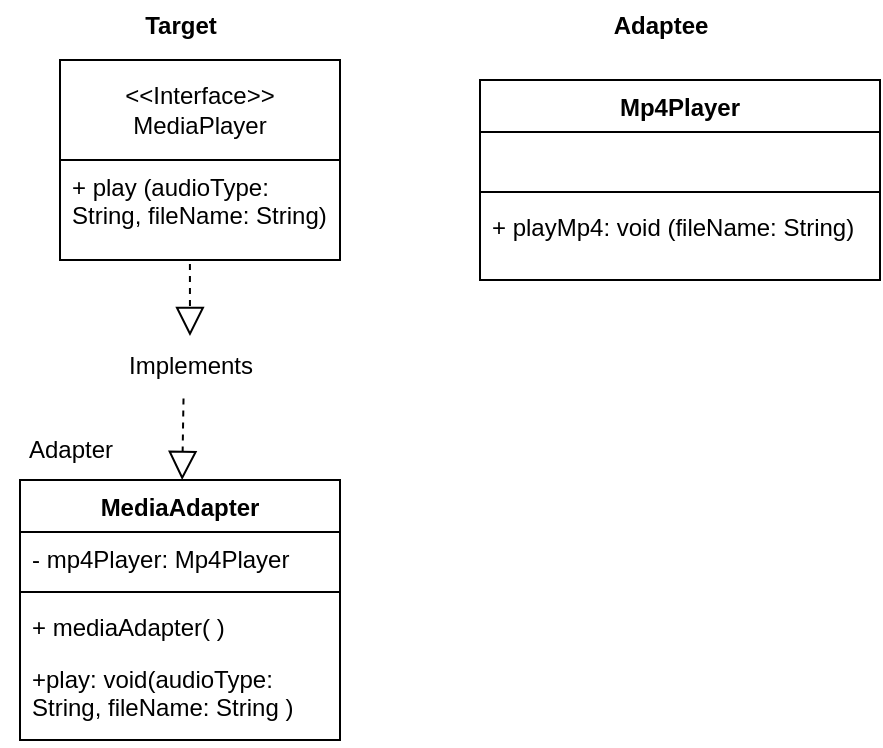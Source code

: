 <mxfile version="21.2.9" type="github">
  <diagram name="Página-1" id="j75Enbx5FvYbTbeOKLrb">
    <mxGraphModel dx="880" dy="522" grid="1" gridSize="10" guides="1" tooltips="1" connect="1" arrows="1" fold="1" page="1" pageScale="1" pageWidth="827" pageHeight="1169" math="0" shadow="0">
      <root>
        <mxCell id="0" />
        <mxCell id="1" parent="0" />
        <mxCell id="Vbwtfj9TGbr4aJvtFsQG-9" value="&amp;lt;&amp;lt;Interface&amp;gt;&amp;gt;&lt;br&gt;MediaPlayer" style="swimlane;fontStyle=0;childLayout=stackLayout;horizontal=1;startSize=50;fillColor=none;horizontalStack=0;resizeParent=1;resizeParentMax=0;resizeLast=0;collapsible=1;marginBottom=0;whiteSpace=wrap;html=1;" vertex="1" parent="1">
          <mxGeometry x="50" y="80" width="140" height="100" as="geometry" />
        </mxCell>
        <mxCell id="Vbwtfj9TGbr4aJvtFsQG-12" value="+ play (audioType: String, fileName: String)" style="text;strokeColor=none;fillColor=none;align=left;verticalAlign=top;spacingLeft=4;spacingRight=4;overflow=hidden;rotatable=0;points=[[0,0.5],[1,0.5]];portConstraint=eastwest;whiteSpace=wrap;html=1;" vertex="1" parent="Vbwtfj9TGbr4aJvtFsQG-9">
          <mxGeometry y="50" width="140" height="50" as="geometry" />
        </mxCell>
        <mxCell id="Vbwtfj9TGbr4aJvtFsQG-13" value="Target" style="text;align=center;fontStyle=1;verticalAlign=middle;spacingLeft=3;spacingRight=3;strokeColor=none;rotatable=0;points=[[0,0.5],[1,0.5]];portConstraint=eastwest;html=1;" vertex="1" parent="1">
          <mxGeometry x="70" y="50" width="80" height="26" as="geometry" />
        </mxCell>
        <mxCell id="Vbwtfj9TGbr4aJvtFsQG-19" value="Mp4Player" style="swimlane;fontStyle=1;align=center;verticalAlign=top;childLayout=stackLayout;horizontal=1;startSize=26;horizontalStack=0;resizeParent=1;resizeParentMax=0;resizeLast=0;collapsible=1;marginBottom=0;whiteSpace=wrap;html=1;" vertex="1" parent="1">
          <mxGeometry x="260" y="90" width="200" height="100" as="geometry" />
        </mxCell>
        <mxCell id="Vbwtfj9TGbr4aJvtFsQG-20" value="&lt;br&gt;" style="text;strokeColor=none;fillColor=none;align=left;verticalAlign=top;spacingLeft=4;spacingRight=4;overflow=hidden;rotatable=0;points=[[0,0.5],[1,0.5]];portConstraint=eastwest;whiteSpace=wrap;html=1;" vertex="1" parent="Vbwtfj9TGbr4aJvtFsQG-19">
          <mxGeometry y="26" width="200" height="26" as="geometry" />
        </mxCell>
        <mxCell id="Vbwtfj9TGbr4aJvtFsQG-21" value="" style="line;strokeWidth=1;fillColor=none;align=left;verticalAlign=middle;spacingTop=-1;spacingLeft=3;spacingRight=3;rotatable=0;labelPosition=right;points=[];portConstraint=eastwest;strokeColor=inherit;" vertex="1" parent="Vbwtfj9TGbr4aJvtFsQG-19">
          <mxGeometry y="52" width="200" height="8" as="geometry" />
        </mxCell>
        <mxCell id="Vbwtfj9TGbr4aJvtFsQG-22" value="+ playMp4: void (fileName: String)&lt;br&gt;" style="text;strokeColor=none;fillColor=none;align=left;verticalAlign=top;spacingLeft=4;spacingRight=4;overflow=hidden;rotatable=0;points=[[0,0.5],[1,0.5]];portConstraint=eastwest;whiteSpace=wrap;html=1;" vertex="1" parent="Vbwtfj9TGbr4aJvtFsQG-19">
          <mxGeometry y="60" width="200" height="40" as="geometry" />
        </mxCell>
        <mxCell id="Vbwtfj9TGbr4aJvtFsQG-23" value="Adaptee" style="text;align=center;fontStyle=1;verticalAlign=middle;spacingLeft=3;spacingRight=3;strokeColor=none;rotatable=0;points=[[0,0.5],[1,0.5]];portConstraint=eastwest;html=1;" vertex="1" parent="1">
          <mxGeometry x="310" y="50" width="80" height="26" as="geometry" />
        </mxCell>
        <mxCell id="Vbwtfj9TGbr4aJvtFsQG-24" value="MediaAdapter " style="swimlane;fontStyle=1;align=center;verticalAlign=top;childLayout=stackLayout;horizontal=1;startSize=26;horizontalStack=0;resizeParent=1;resizeParentMax=0;resizeLast=0;collapsible=1;marginBottom=0;whiteSpace=wrap;html=1;" vertex="1" parent="1">
          <mxGeometry x="30" y="290" width="160" height="130" as="geometry" />
        </mxCell>
        <mxCell id="Vbwtfj9TGbr4aJvtFsQG-25" value="- mp4Player: Mp4Player" style="text;strokeColor=none;fillColor=none;align=left;verticalAlign=top;spacingLeft=4;spacingRight=4;overflow=hidden;rotatable=0;points=[[0,0.5],[1,0.5]];portConstraint=eastwest;whiteSpace=wrap;html=1;" vertex="1" parent="Vbwtfj9TGbr4aJvtFsQG-24">
          <mxGeometry y="26" width="160" height="26" as="geometry" />
        </mxCell>
        <mxCell id="Vbwtfj9TGbr4aJvtFsQG-26" value="" style="line;strokeWidth=1;fillColor=none;align=left;verticalAlign=middle;spacingTop=-1;spacingLeft=3;spacingRight=3;rotatable=0;labelPosition=right;points=[];portConstraint=eastwest;strokeColor=inherit;" vertex="1" parent="Vbwtfj9TGbr4aJvtFsQG-24">
          <mxGeometry y="52" width="160" height="8" as="geometry" />
        </mxCell>
        <mxCell id="Vbwtfj9TGbr4aJvtFsQG-27" value="+ mediaAdapter( )" style="text;strokeColor=none;fillColor=none;align=left;verticalAlign=top;spacingLeft=4;spacingRight=4;overflow=hidden;rotatable=0;points=[[0,0.5],[1,0.5]];portConstraint=eastwest;whiteSpace=wrap;html=1;" vertex="1" parent="Vbwtfj9TGbr4aJvtFsQG-24">
          <mxGeometry y="60" width="160" height="26" as="geometry" />
        </mxCell>
        <mxCell id="Vbwtfj9TGbr4aJvtFsQG-28" value="+play: void(audioType: String, fileName: String )" style="text;strokeColor=none;fillColor=none;align=left;verticalAlign=top;spacingLeft=4;spacingRight=4;overflow=hidden;rotatable=0;points=[[0,0.5],[1,0.5]];portConstraint=eastwest;whiteSpace=wrap;html=1;" vertex="1" parent="Vbwtfj9TGbr4aJvtFsQG-24">
          <mxGeometry y="86" width="160" height="44" as="geometry" />
        </mxCell>
        <mxCell id="Vbwtfj9TGbr4aJvtFsQG-29" value="" style="endArrow=block;dashed=1;endFill=0;endSize=12;html=1;rounded=0;exitX=0.464;exitY=1.04;exitDx=0;exitDy=0;exitPerimeter=0;" edge="1" parent="1" source="Vbwtfj9TGbr4aJvtFsQG-30" target="Vbwtfj9TGbr4aJvtFsQG-24">
          <mxGeometry width="160" relative="1" as="geometry">
            <mxPoint x="320" y="290" as="sourcePoint" />
            <mxPoint x="180" y="210" as="targetPoint" />
          </mxGeometry>
        </mxCell>
        <mxCell id="Vbwtfj9TGbr4aJvtFsQG-31" value="" style="endArrow=block;dashed=1;endFill=0;endSize=12;html=1;rounded=0;exitX=0.464;exitY=1.04;exitDx=0;exitDy=0;exitPerimeter=0;" edge="1" parent="1" source="Vbwtfj9TGbr4aJvtFsQG-12" target="Vbwtfj9TGbr4aJvtFsQG-30">
          <mxGeometry width="160" relative="1" as="geometry">
            <mxPoint x="115" y="182" as="sourcePoint" />
            <mxPoint x="112" y="290" as="targetPoint" />
          </mxGeometry>
        </mxCell>
        <mxCell id="Vbwtfj9TGbr4aJvtFsQG-30" value="Implements" style="text;html=1;align=center;verticalAlign=middle;resizable=0;points=[];autosize=1;strokeColor=none;fillColor=none;" vertex="1" parent="1">
          <mxGeometry x="70" y="218" width="90" height="30" as="geometry" />
        </mxCell>
        <mxCell id="Vbwtfj9TGbr4aJvtFsQG-32" value="Adapter" style="text;html=1;align=center;verticalAlign=middle;resizable=0;points=[];autosize=1;strokeColor=none;fillColor=none;" vertex="1" parent="1">
          <mxGeometry x="20" y="260" width="70" height="30" as="geometry" />
        </mxCell>
      </root>
    </mxGraphModel>
  </diagram>
</mxfile>
